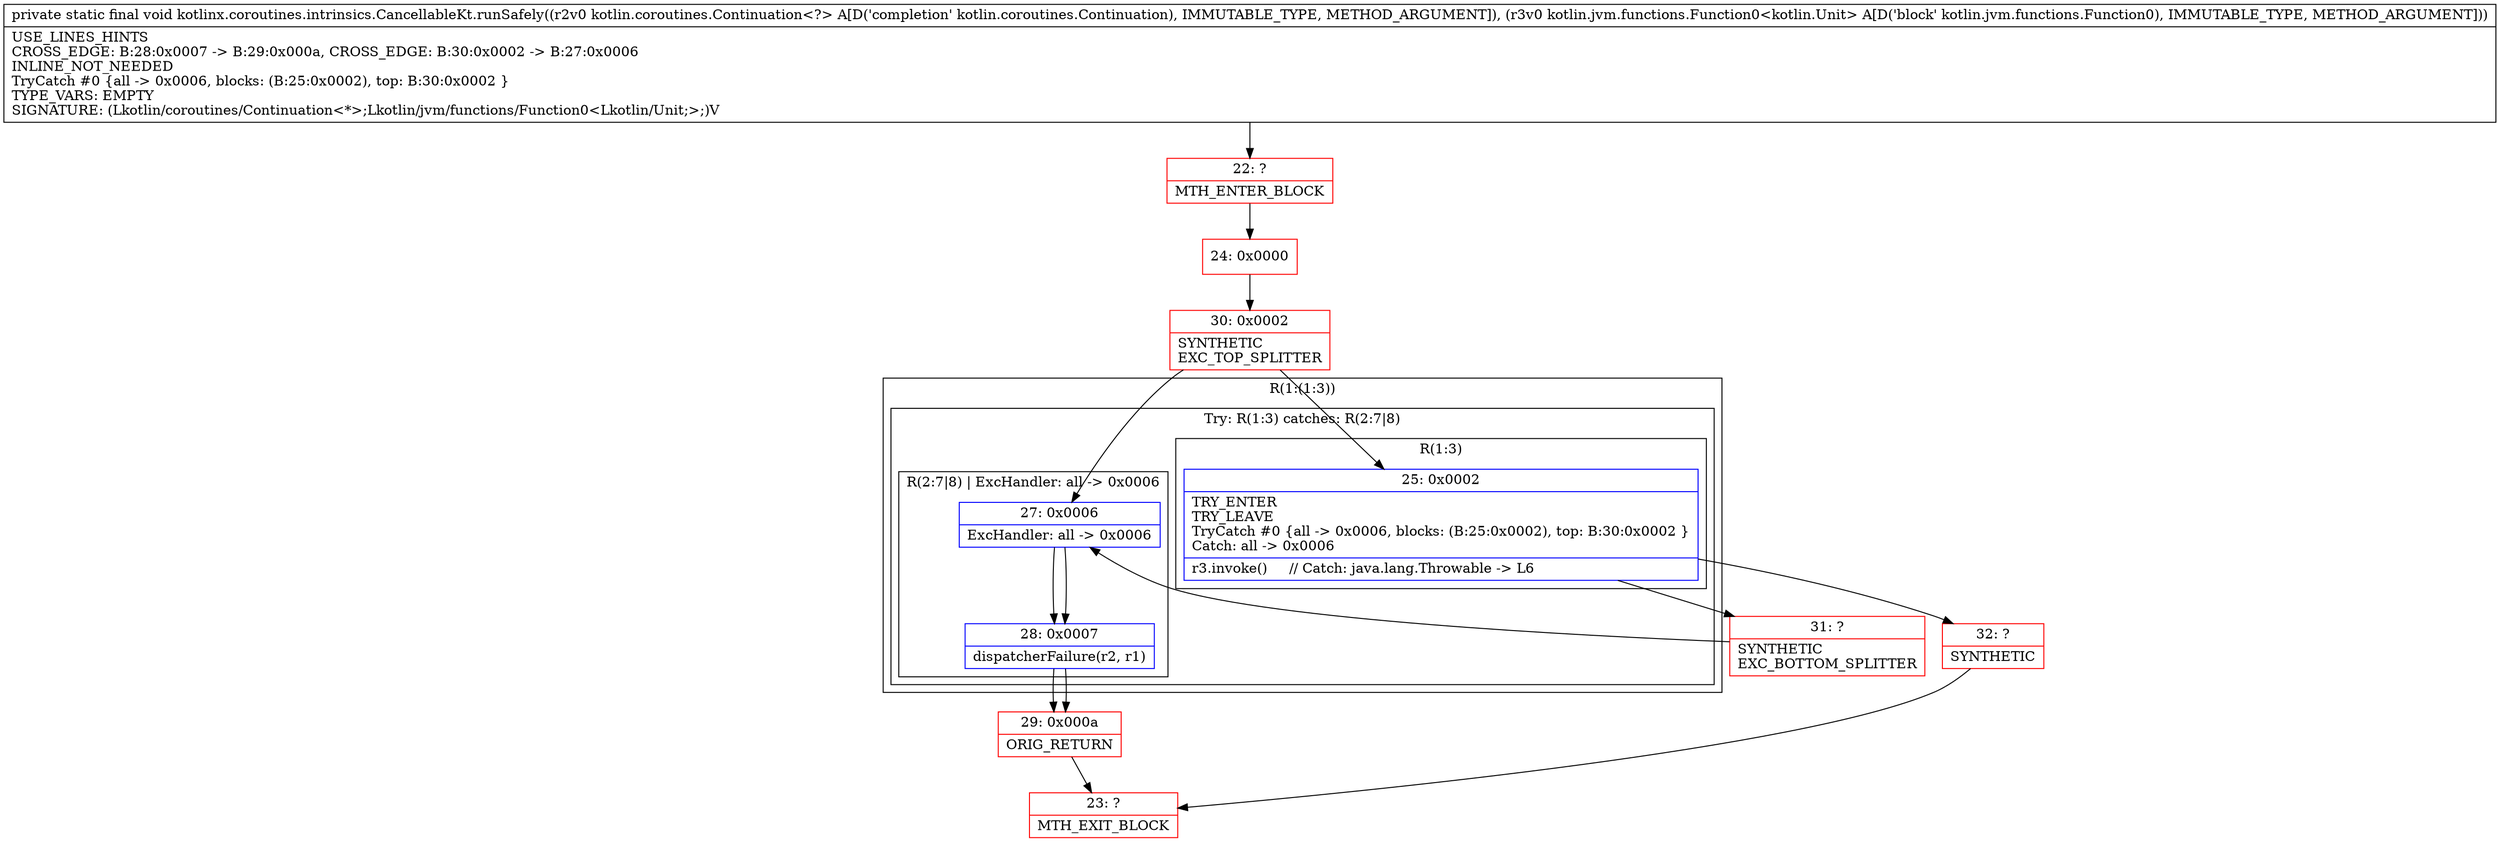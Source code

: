 digraph "CFG forkotlinx.coroutines.intrinsics.CancellableKt.runSafely(Lkotlin\/coroutines\/Continuation;Lkotlin\/jvm\/functions\/Function0;)V" {
subgraph cluster_Region_405558151 {
label = "R(1:(1:3))";
node [shape=record,color=blue];
subgraph cluster_TryCatchRegion_2133344473 {
label = "Try: R(1:3) catches: R(2:7|8)";
node [shape=record,color=blue];
subgraph cluster_Region_103004967 {
label = "R(1:3)";
node [shape=record,color=blue];
Node_25 [shape=record,label="{25\:\ 0x0002|TRY_ENTER\lTRY_LEAVE\lTryCatch #0 \{all \-\> 0x0006, blocks: (B:25:0x0002), top: B:30:0x0002 \}\lCatch: all \-\> 0x0006\l|r3.invoke()     \/\/ Catch: java.lang.Throwable \-\> L6\l}"];
}
subgraph cluster_Region_735597039 {
label = "R(2:7|8) | ExcHandler: all \-\> 0x0006\l";
node [shape=record,color=blue];
Node_27 [shape=record,label="{27\:\ 0x0006|ExcHandler: all \-\> 0x0006\l}"];
Node_28 [shape=record,label="{28\:\ 0x0007|dispatcherFailure(r2, r1)\l}"];
}
}
}
subgraph cluster_Region_735597039 {
label = "R(2:7|8) | ExcHandler: all \-\> 0x0006\l";
node [shape=record,color=blue];
Node_27 [shape=record,label="{27\:\ 0x0006|ExcHandler: all \-\> 0x0006\l}"];
Node_28 [shape=record,label="{28\:\ 0x0007|dispatcherFailure(r2, r1)\l}"];
}
Node_22 [shape=record,color=red,label="{22\:\ ?|MTH_ENTER_BLOCK\l}"];
Node_24 [shape=record,color=red,label="{24\:\ 0x0000}"];
Node_30 [shape=record,color=red,label="{30\:\ 0x0002|SYNTHETIC\lEXC_TOP_SPLITTER\l}"];
Node_31 [shape=record,color=red,label="{31\:\ ?|SYNTHETIC\lEXC_BOTTOM_SPLITTER\l}"];
Node_32 [shape=record,color=red,label="{32\:\ ?|SYNTHETIC\l}"];
Node_23 [shape=record,color=red,label="{23\:\ ?|MTH_EXIT_BLOCK\l}"];
Node_29 [shape=record,color=red,label="{29\:\ 0x000a|ORIG_RETURN\l}"];
MethodNode[shape=record,label="{private static final void kotlinx.coroutines.intrinsics.CancellableKt.runSafely((r2v0 kotlin.coroutines.Continuation\<?\> A[D('completion' kotlin.coroutines.Continuation), IMMUTABLE_TYPE, METHOD_ARGUMENT]), (r3v0 kotlin.jvm.functions.Function0\<kotlin.Unit\> A[D('block' kotlin.jvm.functions.Function0), IMMUTABLE_TYPE, METHOD_ARGUMENT]))  | USE_LINES_HINTS\lCROSS_EDGE: B:28:0x0007 \-\> B:29:0x000a, CROSS_EDGE: B:30:0x0002 \-\> B:27:0x0006\lINLINE_NOT_NEEDED\lTryCatch #0 \{all \-\> 0x0006, blocks: (B:25:0x0002), top: B:30:0x0002 \}\lTYPE_VARS: EMPTY\lSIGNATURE: (Lkotlin\/coroutines\/Continuation\<*\>;Lkotlin\/jvm\/functions\/Function0\<Lkotlin\/Unit;\>;)V\l}"];
MethodNode -> Node_22;Node_25 -> Node_31;
Node_25 -> Node_32;
Node_27 -> Node_28;
Node_28 -> Node_29;
Node_27 -> Node_28;
Node_28 -> Node_29;
Node_22 -> Node_24;
Node_24 -> Node_30;
Node_30 -> Node_25;
Node_30 -> Node_27;
Node_31 -> Node_27;
Node_32 -> Node_23;
Node_29 -> Node_23;
}

